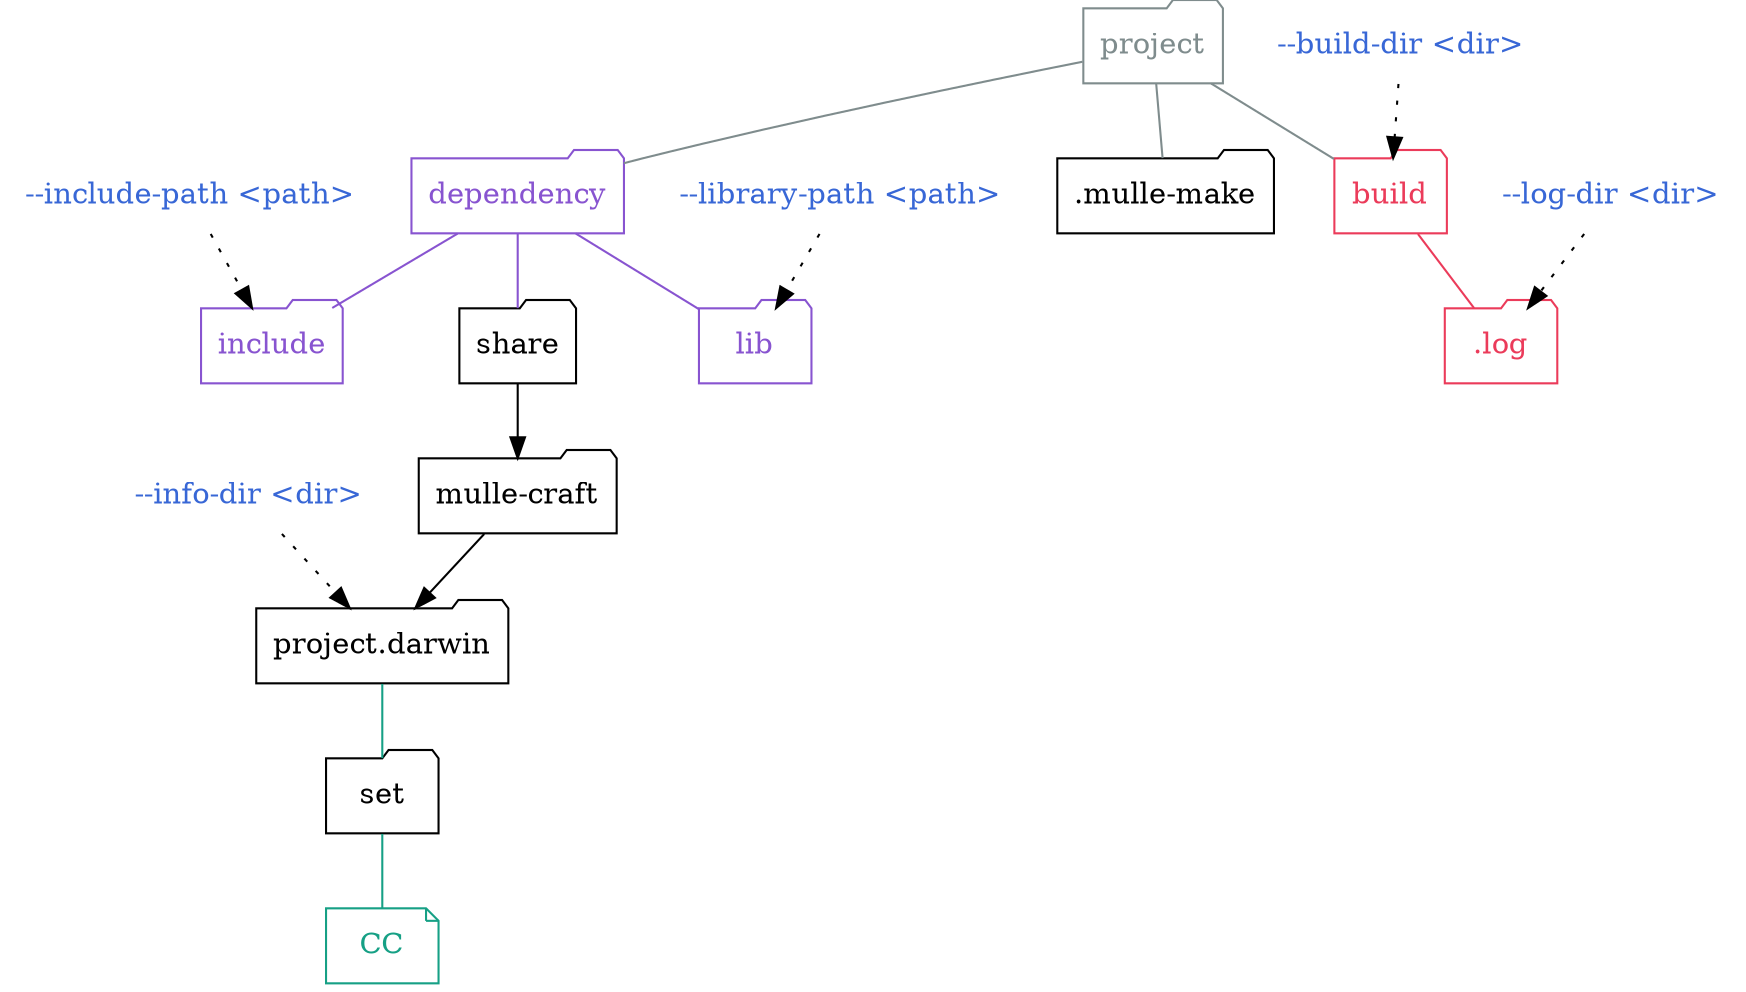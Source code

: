 digraph G {
    graph [rankdir = TD];

    node[ shape=folder];

    "--info-dir <dir>"                  [ shape="none", fontcolor="#3867d6" ]
    "--info-dir <dir>" -> "project.darwin"  [ style="dotted"]

    "--build-dir <dir>"                  [ shape="none", fontcolor="#3867d6" ]
    "--build-dir <dir>" -> "build"       [ style="dotted"]

    "--log-dir <dir>"                    [ shape="none", fontcolor="#3867d6" ]
    "--log-dir <dir>" -> ".log"          [ style="dotted"]

    "--include-path <path>"              [ shape="none", fontcolor="#3867d6" ]
    "--include-path <path>" -> "include" [ style="dotted"]

    "--library-path <path>"              [ shape="none", fontcolor="#3867d6" ]
    "--library-path <path>" -> "lib"     [ style="dotted"]

    ".log"                           [ color="#eb3b5a", fontcolor="#eb3b5a" ]
    "build"                          [ color="#16a085", fontcolor="#16a085" ]
    "build"                          [ color="#eb3b5a", fontcolor="#eb3b5a" ]
    "dependency"                     [ color="#8854d0", fontcolor="#8854d0" ]
    "include"                        [ color="#8854d0", fontcolor="#8854d0" ]
    "lib"                            [ color="#8854d0", fontcolor="#8854d0" ]
    "project"                            [ color="#7f8c8d", fontcolor="#7f8c8d" ]

    "project"        -> ".mulle-make"   [ arrowhead="none", color="#7f8c8d" ]
    "project"        -> "build"         [ arrowhead="none", color="#7f8c8d" ]
    "project"        -> "dependency"    [ arrowhead="none", color="#7f8c8d" ]
    "dependency" -> "lib"           [ arrowhead="none", color="#8854d0" ]
    "dependency" -> "include"       [ arrowhead="none", color="#8854d0" ]
    "dependency" -> "share"         [ arrowhead="none", color="#8854d0" ]
    "build"      -> ".log"               [ arrowhead="none", color="#eb3b5a" ]

    "share" -> "mulle-craft" -> "project.darwin"
    "project.darwin" -> "set" -> "CC"             [ arrowhead="none", color="#16a085" ]

    "CC"            [ shape="note", color="#16a085", fontcolor="#16a085" ]
}
